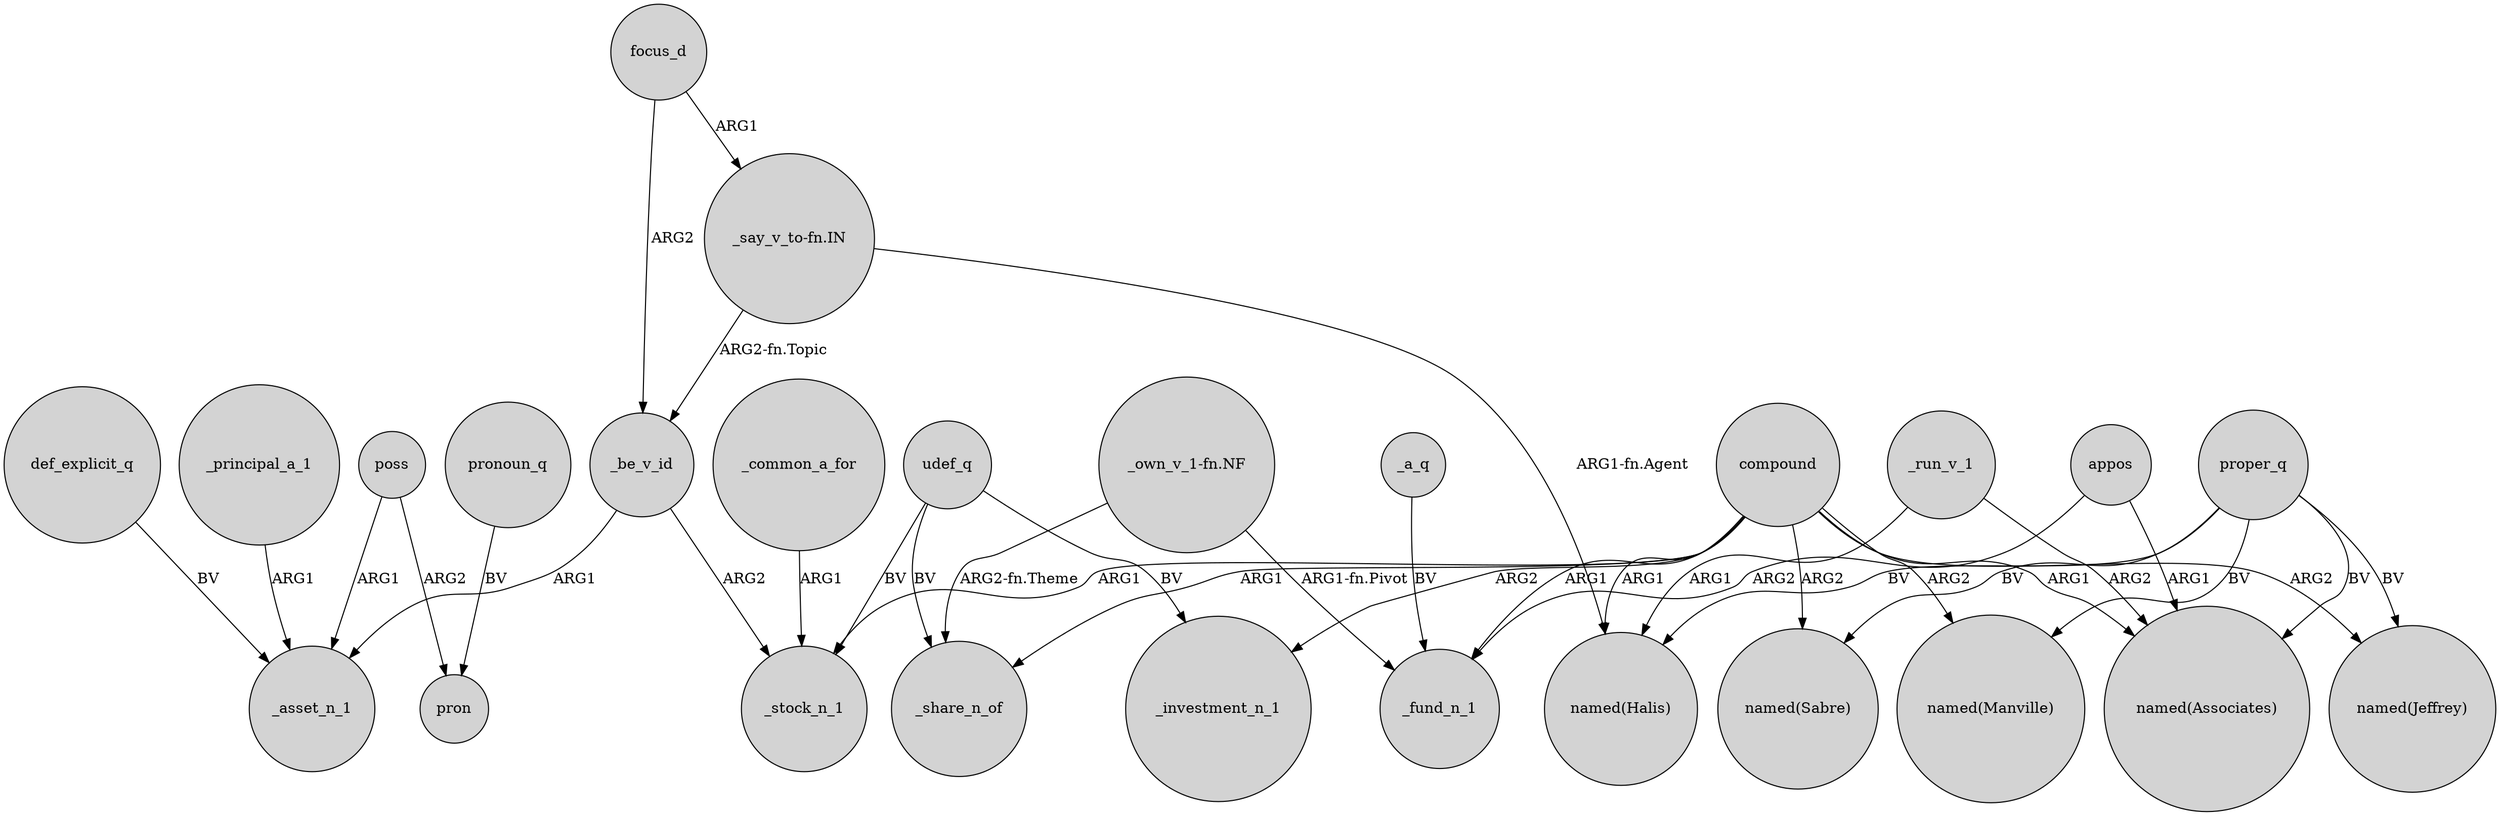 digraph {
	node [shape=circle style=filled]
	focus_d -> _be_v_id [label=ARG2]
	_principal_a_1 -> _asset_n_1 [label=ARG1]
	compound -> "named(Sabre)" [label=ARG2]
	def_explicit_q -> _asset_n_1 [label=BV]
	_run_v_1 -> "named(Halis)" [label=ARG1]
	poss -> pron [label=ARG2]
	proper_q -> "named(Manville)" [label=BV]
	_run_v_1 -> "named(Associates)" [label=ARG2]
	proper_q -> "named(Sabre)" [label=BV]
	appos -> "named(Associates)" [label=ARG1]
	compound -> _investment_n_1 [label=ARG2]
	compound -> _stock_n_1 [label=ARG1]
	proper_q -> "named(Halis)" [label=BV]
	"_say_v_to-fn.IN" -> _be_v_id [label="ARG2-fn.Topic"]
	_a_q -> _fund_n_1 [label=BV]
	"_own_v_1-fn.NF" -> _fund_n_1 [label="ARG1-fn.Pivot"]
	pronoun_q -> pron [label=BV]
	_be_v_id -> _stock_n_1 [label=ARG2]
	udef_q -> _stock_n_1 [label=BV]
	compound -> "named(Jeffrey)" [label=ARG2]
	compound -> _share_n_of [label=ARG1]
	compound -> "named(Halis)" [label=ARG1]
	udef_q -> _share_n_of [label=BV]
	_common_a_for -> _stock_n_1 [label=ARG1]
	udef_q -> _investment_n_1 [label=BV]
	compound -> "named(Associates)" [label=ARG1]
	"_own_v_1-fn.NF" -> _share_n_of [label="ARG2-fn.Theme"]
	_be_v_id -> _asset_n_1 [label=ARG1]
	poss -> _asset_n_1 [label=ARG1]
	proper_q -> "named(Associates)" [label=BV]
	proper_q -> "named(Jeffrey)" [label=BV]
	compound -> "named(Manville)" [label=ARG2]
	appos -> _fund_n_1 [label=ARG2]
	compound -> _fund_n_1 [label=ARG1]
	focus_d -> "_say_v_to-fn.IN" [label=ARG1]
	"_say_v_to-fn.IN" -> "named(Halis)" [label="ARG1-fn.Agent"]
}

